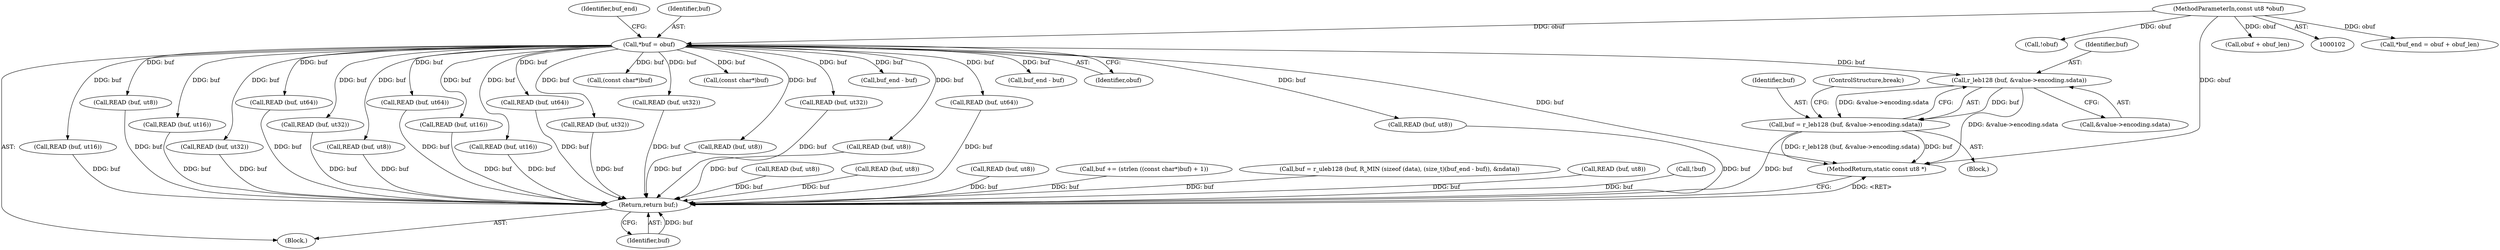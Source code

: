 digraph "0_radare2_2ca9ab45891b6ae8e32b6c28c81eebca059cbe5d_0@pointer" {
"1000596" [label="(Call,r_leb128 (buf, &value->encoding.sdata))"];
"1000112" [label="(Call,*buf = obuf)"];
"1000103" [label="(MethodParameterIn,const ut8 *obuf)"];
"1000594" [label="(Call,buf = r_leb128 (buf, &value->encoding.sdata))"];
"1000794" [label="(Return,return buf;)"];
"1000116" [label="(Call,*buf_end = obuf + obuf_len)"];
"1000753" [label="(Call,READ (buf, ut32))"];
"1000596" [label="(Call,r_leb128 (buf, &value->encoding.sdata))"];
"1000133" [label="(Call,!obuf)"];
"1000529" [label="(Call,READ (buf, ut8))"];
"1000409" [label="(Call,READ (buf, ut32))"];
"1000378" [label="(Call,READ (buf, ut8))"];
"1000455" [label="(Call,buf_end - buf)"];
"1000598" [label="(Call,&value->encoding.sdata)"];
"1000114" [label="(Identifier,obuf)"];
"1000795" [label="(Identifier,buf)"];
"1000589" [label="(Call,READ (buf, ut8))"];
"1000420" [label="(Call,READ (buf, ut64))"];
"1000597" [label="(Identifier,buf)"];
"1000200" [label="(Call,READ (buf, ut8))"];
"1000118" [label="(Call,obuf + obuf_len)"];
"1000186" [label="(Block,)"];
"1000257" [label="(Call,READ (buf, ut16))"];
"1000796" [label="(MethodReturn,static const ut8 *)"];
"1000731" [label="(Call,READ (buf, ut8))"];
"1000578" [label="(Call,READ (buf, ut8))"];
"1000110" [label="(Block,)"];
"1000595" [label="(Identifier,buf)"];
"1000604" [label="(ControlStructure,break;)"];
"1000315" [label="(Call,READ (buf, ut8))"];
"1000211" [label="(Call,READ (buf, ut16))"];
"1000441" [label="(Call,buf += (strlen ((const char*)buf) + 1))"];
"1000117" [label="(Identifier,buf_end)"];
"1000328" [label="(Call,READ (buf, ut32))"];
"1000233" [label="(Call,READ (buf, ut64))"];
"1000614" [label="(Call,READ (buf, ut32))"];
"1000775" [label="(Call,READ (buf, ut8))"];
"1000103" [label="(MethodParameterIn,const ut8 *obuf)"];
"1000675" [label="(Call,buf = r_uleb128 (buf, R_MIN (sizeof (data), (size_t)(buf_end - buf)), &ndata))"];
"1000764" [label="(Call,READ (buf, ut64))"];
"1000112" [label="(Call,*buf = obuf)"];
"1000516" [label="(Call,READ (buf, ut8))"];
"1000794" [label="(Return,return buf;)"];
"1000437" [label="(Call,(const char*)buf)"];
"1000742" [label="(Call,READ (buf, ut16))"];
"1000113" [label="(Identifier,buf)"];
"1000445" [label="(Call,(const char*)buf)"];
"1000398" [label="(Call,READ (buf, ut16))"];
"1000720" [label="(Call,READ (buf, ut64))"];
"1000467" [label="(Call,!buf)"];
"1000222" [label="(Call,READ (buf, ut32))"];
"1000594" [label="(Call,buf = r_leb128 (buf, &value->encoding.sdata))"];
"1000684" [label="(Call,buf_end - buf)"];
"1000596" -> "1000594"  [label="AST: "];
"1000596" -> "1000598"  [label="CFG: "];
"1000597" -> "1000596"  [label="AST: "];
"1000598" -> "1000596"  [label="AST: "];
"1000594" -> "1000596"  [label="CFG: "];
"1000596" -> "1000796"  [label="DDG: &value->encoding.sdata"];
"1000596" -> "1000594"  [label="DDG: buf"];
"1000596" -> "1000594"  [label="DDG: &value->encoding.sdata"];
"1000112" -> "1000596"  [label="DDG: buf"];
"1000112" -> "1000110"  [label="AST: "];
"1000112" -> "1000114"  [label="CFG: "];
"1000113" -> "1000112"  [label="AST: "];
"1000114" -> "1000112"  [label="AST: "];
"1000117" -> "1000112"  [label="CFG: "];
"1000112" -> "1000796"  [label="DDG: buf"];
"1000103" -> "1000112"  [label="DDG: obuf"];
"1000112" -> "1000200"  [label="DDG: buf"];
"1000112" -> "1000211"  [label="DDG: buf"];
"1000112" -> "1000222"  [label="DDG: buf"];
"1000112" -> "1000233"  [label="DDG: buf"];
"1000112" -> "1000257"  [label="DDG: buf"];
"1000112" -> "1000328"  [label="DDG: buf"];
"1000112" -> "1000398"  [label="DDG: buf"];
"1000112" -> "1000409"  [label="DDG: buf"];
"1000112" -> "1000420"  [label="DDG: buf"];
"1000112" -> "1000437"  [label="DDG: buf"];
"1000112" -> "1000445"  [label="DDG: buf"];
"1000112" -> "1000455"  [label="DDG: buf"];
"1000112" -> "1000529"  [label="DDG: buf"];
"1000112" -> "1000589"  [label="DDG: buf"];
"1000112" -> "1000614"  [label="DDG: buf"];
"1000112" -> "1000684"  [label="DDG: buf"];
"1000112" -> "1000720"  [label="DDG: buf"];
"1000112" -> "1000731"  [label="DDG: buf"];
"1000112" -> "1000742"  [label="DDG: buf"];
"1000112" -> "1000753"  [label="DDG: buf"];
"1000112" -> "1000764"  [label="DDG: buf"];
"1000112" -> "1000775"  [label="DDG: buf"];
"1000103" -> "1000102"  [label="AST: "];
"1000103" -> "1000796"  [label="DDG: obuf"];
"1000103" -> "1000116"  [label="DDG: obuf"];
"1000103" -> "1000118"  [label="DDG: obuf"];
"1000103" -> "1000133"  [label="DDG: obuf"];
"1000594" -> "1000186"  [label="AST: "];
"1000595" -> "1000594"  [label="AST: "];
"1000604" -> "1000594"  [label="CFG: "];
"1000594" -> "1000796"  [label="DDG: buf"];
"1000594" -> "1000796"  [label="DDG: r_leb128 (buf, &value->encoding.sdata)"];
"1000594" -> "1000794"  [label="DDG: buf"];
"1000794" -> "1000110"  [label="AST: "];
"1000794" -> "1000795"  [label="CFG: "];
"1000795" -> "1000794"  [label="AST: "];
"1000796" -> "1000794"  [label="CFG: "];
"1000794" -> "1000796"  [label="DDG: <RET>"];
"1000795" -> "1000794"  [label="DDG: buf"];
"1000578" -> "1000794"  [label="DDG: buf"];
"1000222" -> "1000794"  [label="DDG: buf"];
"1000589" -> "1000794"  [label="DDG: buf"];
"1000315" -> "1000794"  [label="DDG: buf"];
"1000211" -> "1000794"  [label="DDG: buf"];
"1000398" -> "1000794"  [label="DDG: buf"];
"1000441" -> "1000794"  [label="DDG: buf"];
"1000753" -> "1000794"  [label="DDG: buf"];
"1000675" -> "1000794"  [label="DDG: buf"];
"1000200" -> "1000794"  [label="DDG: buf"];
"1000775" -> "1000794"  [label="DDG: buf"];
"1000467" -> "1000794"  [label="DDG: buf"];
"1000378" -> "1000794"  [label="DDG: buf"];
"1000720" -> "1000794"  [label="DDG: buf"];
"1000614" -> "1000794"  [label="DDG: buf"];
"1000257" -> "1000794"  [label="DDG: buf"];
"1000529" -> "1000794"  [label="DDG: buf"];
"1000328" -> "1000794"  [label="DDG: buf"];
"1000742" -> "1000794"  [label="DDG: buf"];
"1000409" -> "1000794"  [label="DDG: buf"];
"1000233" -> "1000794"  [label="DDG: buf"];
"1000420" -> "1000794"  [label="DDG: buf"];
"1000764" -> "1000794"  [label="DDG: buf"];
"1000731" -> "1000794"  [label="DDG: buf"];
"1000516" -> "1000794"  [label="DDG: buf"];
}
